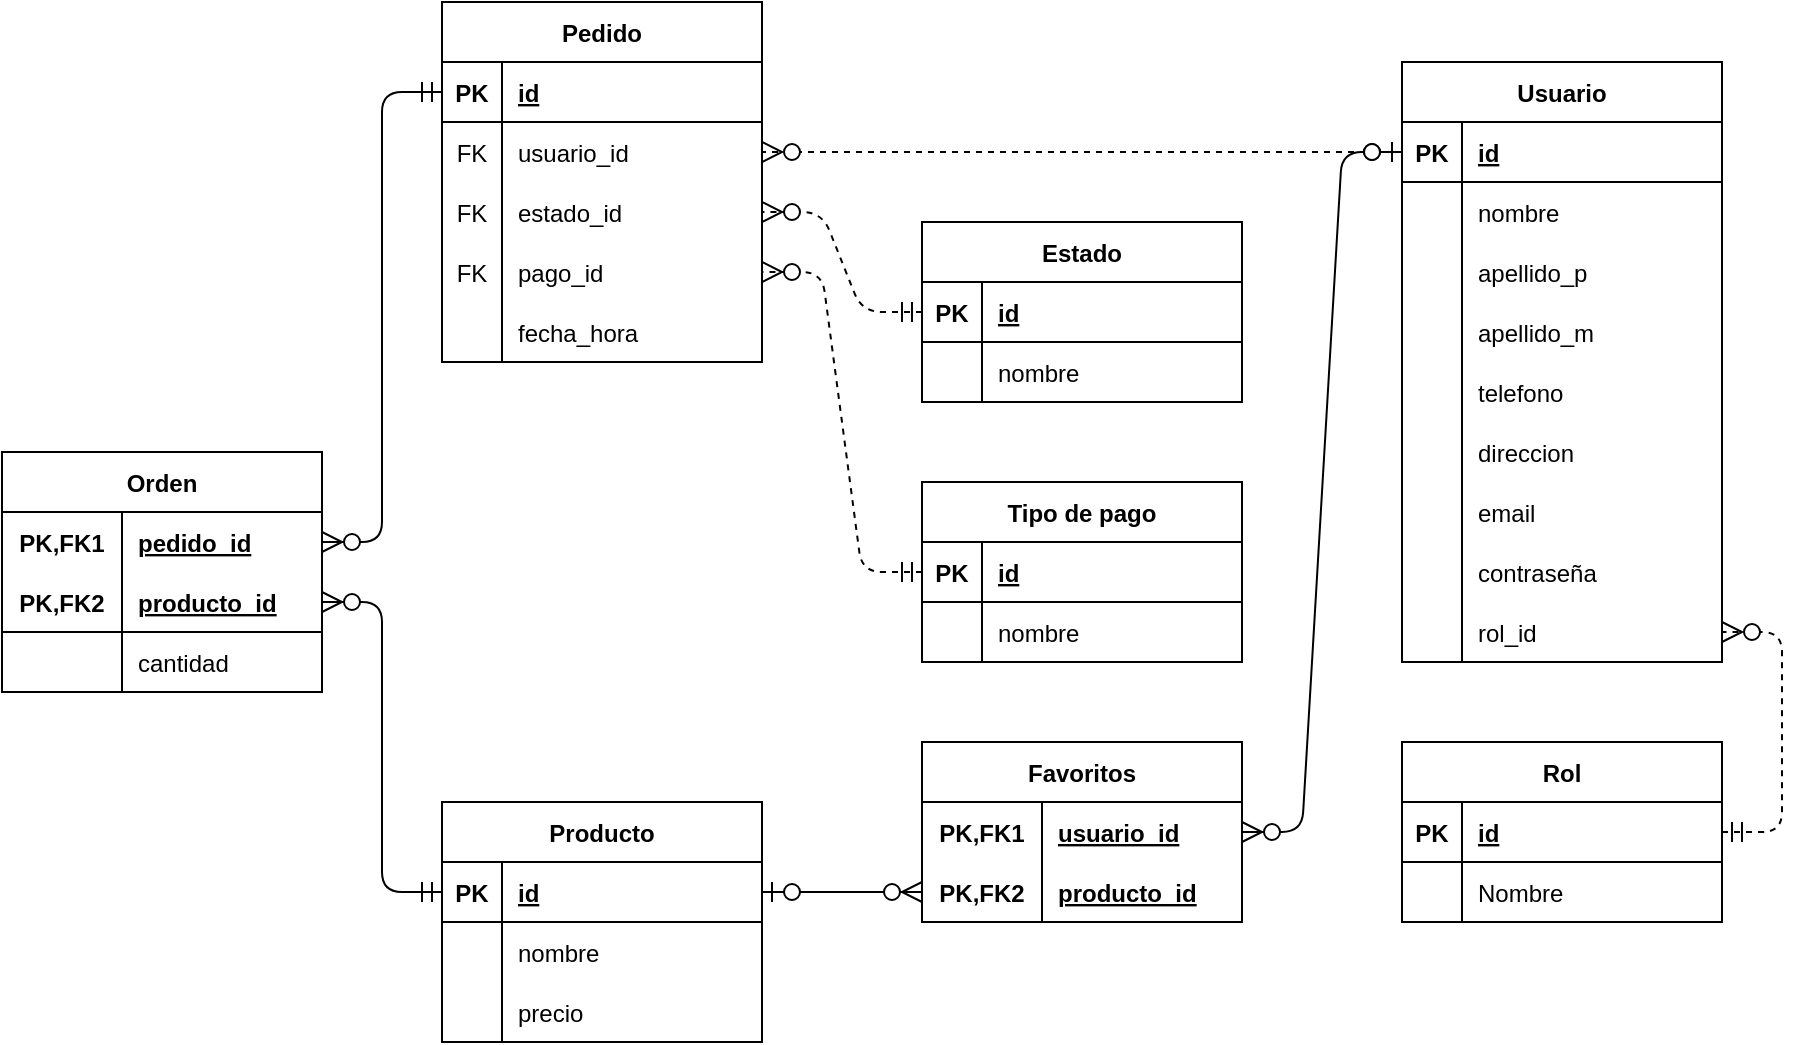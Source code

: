 <mxfile version="13.7.3" type="device"><diagram id="R2lEEEUBdFMjLlhIrx00" name="Page-1"><mxGraphModel dx="1673" dy="994" grid="1" gridSize="10" guides="1" tooltips="1" connect="1" arrows="1" fold="1" page="1" pageScale="1" pageWidth="1100" pageHeight="850" math="0" shadow="0" extFonts="Permanent Marker^https://fonts.googleapis.com/css?family=Permanent+Marker"><root><mxCell id="0"/><mxCell id="1" parent="0"/><mxCell id="sOimiT2xEc9V-aNdozEF-19" value="" style="edgeStyle=entityRelationEdgeStyle;fontSize=12;html=1;endArrow=ERzeroToMany;startArrow=ERmandOne;endSize=8;startSize=8;dashed=1;" parent="1" source="sOimiT2xEc9V-aNdozEF-2" target="wu9urxtA0dH0FqlEyDTV-5" edge="1"><mxGeometry width="100" height="100" relative="1" as="geometry"><mxPoint x="630" y="350" as="sourcePoint"/><mxPoint x="700" y="350" as="targetPoint"/></mxGeometry></mxCell><mxCell id="sOimiT2xEc9V-aNdozEF-20" value="" style="edgeStyle=entityRelationEdgeStyle;fontSize=12;html=1;endArrow=ERzeroToMany;startArrow=ERmandOne;endSize=8;startSize=8;" parent="1" source="wu9urxtA0dH0FqlEyDTV-2" target="wu9urxtA0dH0FqlEyDTV-111" edge="1"><mxGeometry width="100" height="100" relative="1" as="geometry"><mxPoint x="580" y="450" as="sourcePoint"/><mxPoint x="680" y="350" as="targetPoint"/></mxGeometry></mxCell><mxCell id="sOimiT2xEc9V-aNdozEF-31" value="" style="edgeStyle=entityRelationEdgeStyle;fontSize=12;html=1;endArrow=ERzeroToMany;startArrow=ERzeroToOne;dashed=1;endSize=8;startSize=8;" parent="1" source="wu9urxtA0dH0FqlEyDTV-18" target="wu9urxtA0dH0FqlEyDTV-14" edge="1"><mxGeometry width="100" height="100" relative="1" as="geometry"><mxPoint x="690" y="250" as="sourcePoint"/><mxPoint x="790" y="150" as="targetPoint"/></mxGeometry></mxCell><mxCell id="LLTQSqofsQStulYbGxhH-11" value="" style="edgeStyle=entityRelationEdgeStyle;fontSize=12;html=1;endArrow=ERzeroToMany;startArrow=ERmandOne;endSize=8;startSize=8;dashed=1;" parent="1" source="LLTQSqofsQStulYbGxhH-2" target="LLTQSqofsQStulYbGxhH-8" edge="1"><mxGeometry width="100" height="100" relative="1" as="geometry"><mxPoint x="750" y="345" as="sourcePoint"/><mxPoint x="670" y="155" as="targetPoint"/></mxGeometry></mxCell><mxCell id="V0t_al17l6GiuM7jV7q7-14" value="" style="edgeStyle=entityRelationEdgeStyle;fontSize=12;html=1;endArrow=ERzeroToMany;startArrow=ERzeroToOne;endSize=8;startSize=8;" parent="1" source="wu9urxtA0dH0FqlEyDTV-37" target="V0t_al17l6GiuM7jV7q7-5" edge="1"><mxGeometry width="100" height="100" relative="1" as="geometry"><mxPoint x="530" y="420" as="sourcePoint"/><mxPoint x="630" y="320" as="targetPoint"/></mxGeometry></mxCell><mxCell id="V0t_al17l6GiuM7jV7q7-15" value="" style="edgeStyle=entityRelationEdgeStyle;fontSize=12;html=1;endArrow=ERzeroToMany;startArrow=ERzeroToOne;endSize=8;startSize=8;" parent="1" source="wu9urxtA0dH0FqlEyDTV-18" target="V0t_al17l6GiuM7jV7q7-2" edge="1"><mxGeometry width="100" height="100" relative="1" as="geometry"><mxPoint x="430" y="285" as="sourcePoint"/><mxPoint x="510" y="595" as="targetPoint"/></mxGeometry></mxCell><mxCell id="r3nN32-kfPLzg5tNHQsk-14" value="" style="edgeStyle=entityRelationEdgeStyle;fontSize=12;html=1;endArrow=ERzeroToMany;startArrow=ERmandOne;endSize=8;startSize=8;dashed=1;" edge="1" parent="1" source="r3nN32-kfPLzg5tNHQsk-2" target="sOimiT2xEc9V-aNdozEF-25"><mxGeometry width="100" height="100" relative="1" as="geometry"><mxPoint x="1130" y="320" as="sourcePoint"/><mxPoint x="1130" y="160" as="targetPoint"/></mxGeometry></mxCell><mxCell id="r3nN32-kfPLzg5tNHQsk-15" value="" style="edgeStyle=entityRelationEdgeStyle;fontSize=12;html=1;endArrow=ERzeroToMany;startArrow=ERmandOne;endSize=8;startSize=8;" edge="1" parent="1" source="wu9urxtA0dH0FqlEyDTV-37" target="wu9urxtA0dH0FqlEyDTV-114"><mxGeometry width="100" height="100" relative="1" as="geometry"><mxPoint x="110" y="470" as="sourcePoint"/><mxPoint x="50" y="695" as="targetPoint"/></mxGeometry></mxCell><mxCell id="wu9urxtA0dH0FqlEyDTV-17" value="Usuario" style="shape=table;startSize=30;container=1;collapsible=1;childLayout=tableLayout;fixedRows=1;rowLines=0;fontStyle=1;align=center;resizeLast=1;" parent="1" vertex="1"><mxGeometry x="740" y="70" width="160" height="300" as="geometry"/></mxCell><mxCell id="wu9urxtA0dH0FqlEyDTV-18" value="" style="shape=partialRectangle;collapsible=0;dropTarget=0;pointerEvents=0;fillColor=none;top=0;left=0;bottom=1;right=0;points=[[0,0.5],[1,0.5]];portConstraint=eastwest;" parent="wu9urxtA0dH0FqlEyDTV-17" vertex="1"><mxGeometry y="30" width="160" height="30" as="geometry"/></mxCell><mxCell id="wu9urxtA0dH0FqlEyDTV-19" value="PK" style="shape=partialRectangle;connectable=0;fillColor=none;top=0;left=0;bottom=0;right=0;fontStyle=1;overflow=hidden;" parent="wu9urxtA0dH0FqlEyDTV-18" vertex="1"><mxGeometry width="30" height="30" as="geometry"/></mxCell><mxCell id="wu9urxtA0dH0FqlEyDTV-20" value="id" style="shape=partialRectangle;connectable=0;fillColor=none;top=0;left=0;bottom=0;right=0;align=left;spacingLeft=6;fontStyle=5;overflow=hidden;" parent="wu9urxtA0dH0FqlEyDTV-18" vertex="1"><mxGeometry x="30" width="130" height="30" as="geometry"/></mxCell><mxCell id="wu9urxtA0dH0FqlEyDTV-21" value="" style="shape=partialRectangle;collapsible=0;dropTarget=0;pointerEvents=0;fillColor=none;top=0;left=0;bottom=0;right=0;points=[[0,0.5],[1,0.5]];portConstraint=eastwest;" parent="wu9urxtA0dH0FqlEyDTV-17" vertex="1"><mxGeometry y="60" width="160" height="30" as="geometry"/></mxCell><mxCell id="wu9urxtA0dH0FqlEyDTV-22" value="" style="shape=partialRectangle;connectable=0;fillColor=none;top=0;left=0;bottom=0;right=0;editable=1;overflow=hidden;" parent="wu9urxtA0dH0FqlEyDTV-21" vertex="1"><mxGeometry width="30" height="30" as="geometry"/></mxCell><mxCell id="wu9urxtA0dH0FqlEyDTV-23" value="nombre" style="shape=partialRectangle;connectable=0;fillColor=none;top=0;left=0;bottom=0;right=0;align=left;spacingLeft=6;overflow=hidden;" parent="wu9urxtA0dH0FqlEyDTV-21" vertex="1"><mxGeometry x="30" width="130" height="30" as="geometry"/></mxCell><mxCell id="wu9urxtA0dH0FqlEyDTV-24" value="" style="shape=partialRectangle;collapsible=0;dropTarget=0;pointerEvents=0;fillColor=none;top=0;left=0;bottom=0;right=0;points=[[0,0.5],[1,0.5]];portConstraint=eastwest;" parent="wu9urxtA0dH0FqlEyDTV-17" vertex="1"><mxGeometry y="90" width="160" height="30" as="geometry"/></mxCell><mxCell id="wu9urxtA0dH0FqlEyDTV-25" value="" style="shape=partialRectangle;connectable=0;fillColor=none;top=0;left=0;bottom=0;right=0;editable=1;overflow=hidden;" parent="wu9urxtA0dH0FqlEyDTV-24" vertex="1"><mxGeometry width="30" height="30" as="geometry"/></mxCell><mxCell id="wu9urxtA0dH0FqlEyDTV-26" value="apellido_p" style="shape=partialRectangle;connectable=0;fillColor=none;top=0;left=0;bottom=0;right=0;align=left;spacingLeft=6;overflow=hidden;" parent="wu9urxtA0dH0FqlEyDTV-24" vertex="1"><mxGeometry x="30" width="130" height="30" as="geometry"/></mxCell><mxCell id="wu9urxtA0dH0FqlEyDTV-27" value="" style="shape=partialRectangle;collapsible=0;dropTarget=0;pointerEvents=0;fillColor=none;top=0;left=0;bottom=0;right=0;points=[[0,0.5],[1,0.5]];portConstraint=eastwest;" parent="wu9urxtA0dH0FqlEyDTV-17" vertex="1"><mxGeometry y="120" width="160" height="30" as="geometry"/></mxCell><mxCell id="wu9urxtA0dH0FqlEyDTV-28" value="" style="shape=partialRectangle;connectable=0;fillColor=none;top=0;left=0;bottom=0;right=0;editable=1;overflow=hidden;" parent="wu9urxtA0dH0FqlEyDTV-27" vertex="1"><mxGeometry width="30" height="30" as="geometry"/></mxCell><mxCell id="wu9urxtA0dH0FqlEyDTV-29" value="apellido_m" style="shape=partialRectangle;connectable=0;fillColor=none;top=0;left=0;bottom=0;right=0;align=left;spacingLeft=6;overflow=hidden;" parent="wu9urxtA0dH0FqlEyDTV-27" vertex="1"><mxGeometry x="30" width="130" height="30" as="geometry"/></mxCell><mxCell id="wu9urxtA0dH0FqlEyDTV-30" value="" style="shape=partialRectangle;collapsible=0;dropTarget=0;pointerEvents=0;fillColor=none;top=0;left=0;bottom=0;right=0;points=[[0,0.5],[1,0.5]];portConstraint=eastwest;" parent="wu9urxtA0dH0FqlEyDTV-17" vertex="1"><mxGeometry y="150" width="160" height="30" as="geometry"/></mxCell><mxCell id="wu9urxtA0dH0FqlEyDTV-31" value="" style="shape=partialRectangle;connectable=0;fillColor=none;top=0;left=0;bottom=0;right=0;editable=1;overflow=hidden;" parent="wu9urxtA0dH0FqlEyDTV-30" vertex="1"><mxGeometry width="30" height="30" as="geometry"/></mxCell><mxCell id="wu9urxtA0dH0FqlEyDTV-32" value="telefono" style="shape=partialRectangle;connectable=0;fillColor=none;top=0;left=0;bottom=0;right=0;align=left;spacingLeft=6;overflow=hidden;" parent="wu9urxtA0dH0FqlEyDTV-30" vertex="1"><mxGeometry x="30" width="130" height="30" as="geometry"/></mxCell><mxCell id="It9CdFP1rQh9sDW_d9Xz-1" value="" style="shape=partialRectangle;collapsible=0;dropTarget=0;pointerEvents=0;fillColor=none;top=0;left=0;bottom=0;right=0;points=[[0,0.5],[1,0.5]];portConstraint=eastwest;" parent="wu9urxtA0dH0FqlEyDTV-17" vertex="1"><mxGeometry y="180" width="160" height="30" as="geometry"/></mxCell><mxCell id="It9CdFP1rQh9sDW_d9Xz-2" value="" style="shape=partialRectangle;connectable=0;fillColor=none;top=0;left=0;bottom=0;right=0;editable=1;overflow=hidden;" parent="It9CdFP1rQh9sDW_d9Xz-1" vertex="1"><mxGeometry width="30" height="30" as="geometry"/></mxCell><mxCell id="It9CdFP1rQh9sDW_d9Xz-3" value="direccion" style="shape=partialRectangle;connectable=0;fillColor=none;top=0;left=0;bottom=0;right=0;align=left;spacingLeft=6;overflow=hidden;" parent="It9CdFP1rQh9sDW_d9Xz-1" vertex="1"><mxGeometry x="30" width="130" height="30" as="geometry"/></mxCell><mxCell id="sOimiT2xEc9V-aNdozEF-22" value="" style="shape=partialRectangle;collapsible=0;dropTarget=0;pointerEvents=0;fillColor=none;top=0;left=0;bottom=0;right=0;points=[[0,0.5],[1,0.5]];portConstraint=eastwest;" parent="wu9urxtA0dH0FqlEyDTV-17" vertex="1"><mxGeometry y="210" width="160" height="30" as="geometry"/></mxCell><mxCell id="sOimiT2xEc9V-aNdozEF-23" value="" style="shape=partialRectangle;connectable=0;fillColor=none;top=0;left=0;bottom=0;right=0;editable=1;overflow=hidden;" parent="sOimiT2xEc9V-aNdozEF-22" vertex="1"><mxGeometry width="30" height="30" as="geometry"/></mxCell><mxCell id="sOimiT2xEc9V-aNdozEF-24" value="email" style="shape=partialRectangle;connectable=0;fillColor=none;top=0;left=0;bottom=0;right=0;align=left;spacingLeft=6;overflow=hidden;" parent="sOimiT2xEc9V-aNdozEF-22" vertex="1"><mxGeometry x="30" width="130" height="30" as="geometry"/></mxCell><mxCell id="wu9urxtA0dH0FqlEyDTV-33" value="" style="shape=partialRectangle;collapsible=0;dropTarget=0;pointerEvents=0;fillColor=none;top=0;left=0;bottom=0;right=0;points=[[0,0.5],[1,0.5]];portConstraint=eastwest;" parent="wu9urxtA0dH0FqlEyDTV-17" vertex="1"><mxGeometry y="240" width="160" height="30" as="geometry"/></mxCell><mxCell id="wu9urxtA0dH0FqlEyDTV-34" value="" style="shape=partialRectangle;connectable=0;fillColor=none;top=0;left=0;bottom=0;right=0;editable=1;overflow=hidden;" parent="wu9urxtA0dH0FqlEyDTV-33" vertex="1"><mxGeometry width="30" height="30" as="geometry"/></mxCell><mxCell id="wu9urxtA0dH0FqlEyDTV-35" value="contraseña" style="shape=partialRectangle;connectable=0;fillColor=none;top=0;left=0;bottom=0;right=0;align=left;spacingLeft=6;overflow=hidden;" parent="wu9urxtA0dH0FqlEyDTV-33" vertex="1"><mxGeometry x="30" width="130" height="30" as="geometry"/></mxCell><mxCell id="sOimiT2xEc9V-aNdozEF-25" value="" style="shape=partialRectangle;collapsible=0;dropTarget=0;pointerEvents=0;fillColor=none;top=0;left=0;bottom=0;right=0;points=[[0,0.5],[1,0.5]];portConstraint=eastwest;" parent="wu9urxtA0dH0FqlEyDTV-17" vertex="1"><mxGeometry y="270" width="160" height="30" as="geometry"/></mxCell><mxCell id="sOimiT2xEc9V-aNdozEF-26" value="" style="shape=partialRectangle;connectable=0;fillColor=none;top=0;left=0;bottom=0;right=0;editable=1;overflow=hidden;" parent="sOimiT2xEc9V-aNdozEF-25" vertex="1"><mxGeometry width="30" height="30" as="geometry"/></mxCell><mxCell id="sOimiT2xEc9V-aNdozEF-27" value="rol_id" style="shape=partialRectangle;connectable=0;fillColor=none;top=0;left=0;bottom=0;right=0;align=left;spacingLeft=6;overflow=hidden;" parent="sOimiT2xEc9V-aNdozEF-25" vertex="1"><mxGeometry x="30" width="130" height="30" as="geometry"/></mxCell><mxCell id="wu9urxtA0dH0FqlEyDTV-1" value="Pedido" style="shape=table;startSize=30;container=1;collapsible=1;childLayout=tableLayout;fixedRows=1;rowLines=0;fontStyle=1;align=center;resizeLast=1;" parent="1" vertex="1"><mxGeometry x="260" y="40" width="160" height="180" as="geometry"/></mxCell><mxCell id="wu9urxtA0dH0FqlEyDTV-2" value="" style="shape=partialRectangle;collapsible=0;dropTarget=0;pointerEvents=0;fillColor=none;top=0;left=0;bottom=1;right=0;points=[[0,0.5],[1,0.5]];portConstraint=eastwest;" parent="wu9urxtA0dH0FqlEyDTV-1" vertex="1"><mxGeometry y="30" width="160" height="30" as="geometry"/></mxCell><mxCell id="wu9urxtA0dH0FqlEyDTV-3" value="PK" style="shape=partialRectangle;connectable=0;fillColor=none;top=0;left=0;bottom=0;right=0;fontStyle=1;overflow=hidden;" parent="wu9urxtA0dH0FqlEyDTV-2" vertex="1"><mxGeometry width="30" height="30" as="geometry"/></mxCell><mxCell id="wu9urxtA0dH0FqlEyDTV-4" value="id" style="shape=partialRectangle;connectable=0;fillColor=none;top=0;left=0;bottom=0;right=0;align=left;spacingLeft=6;fontStyle=5;overflow=hidden;" parent="wu9urxtA0dH0FqlEyDTV-2" vertex="1"><mxGeometry x="30" width="130" height="30" as="geometry"/></mxCell><mxCell id="wu9urxtA0dH0FqlEyDTV-14" value="" style="shape=partialRectangle;collapsible=0;dropTarget=0;pointerEvents=0;fillColor=none;top=0;left=0;bottom=0;right=0;points=[[0,0.5],[1,0.5]];portConstraint=eastwest;" parent="wu9urxtA0dH0FqlEyDTV-1" vertex="1"><mxGeometry y="60" width="160" height="30" as="geometry"/></mxCell><mxCell id="wu9urxtA0dH0FqlEyDTV-15" value="FK" style="shape=partialRectangle;connectable=0;fillColor=none;top=0;left=0;bottom=0;right=0;editable=1;overflow=hidden;" parent="wu9urxtA0dH0FqlEyDTV-14" vertex="1"><mxGeometry width="30" height="30" as="geometry"/></mxCell><mxCell id="wu9urxtA0dH0FqlEyDTV-16" value="usuario_id" style="shape=partialRectangle;connectable=0;fillColor=none;top=0;left=0;bottom=0;right=0;align=left;spacingLeft=6;overflow=hidden;" parent="wu9urxtA0dH0FqlEyDTV-14" vertex="1"><mxGeometry x="30" width="130" height="30" as="geometry"/></mxCell><mxCell id="wu9urxtA0dH0FqlEyDTV-5" value="" style="shape=partialRectangle;collapsible=0;dropTarget=0;pointerEvents=0;fillColor=none;top=0;left=0;bottom=0;right=0;points=[[0,0.5],[1,0.5]];portConstraint=eastwest;" parent="wu9urxtA0dH0FqlEyDTV-1" vertex="1"><mxGeometry y="90" width="160" height="30" as="geometry"/></mxCell><mxCell id="wu9urxtA0dH0FqlEyDTV-6" value="FK" style="shape=partialRectangle;connectable=0;fillColor=none;top=0;left=0;bottom=0;right=0;editable=1;overflow=hidden;" parent="wu9urxtA0dH0FqlEyDTV-5" vertex="1"><mxGeometry width="30" height="30" as="geometry"/></mxCell><mxCell id="wu9urxtA0dH0FqlEyDTV-7" value="estado_id" style="shape=partialRectangle;connectable=0;fillColor=none;top=0;left=0;bottom=0;right=0;align=left;spacingLeft=6;overflow=hidden;" parent="wu9urxtA0dH0FqlEyDTV-5" vertex="1"><mxGeometry x="30" width="130" height="30" as="geometry"/></mxCell><mxCell id="LLTQSqofsQStulYbGxhH-8" value="" style="shape=partialRectangle;collapsible=0;dropTarget=0;pointerEvents=0;fillColor=none;top=0;left=0;bottom=0;right=0;points=[[0,0.5],[1,0.5]];portConstraint=eastwest;" parent="wu9urxtA0dH0FqlEyDTV-1" vertex="1"><mxGeometry y="120" width="160" height="30" as="geometry"/></mxCell><mxCell id="LLTQSqofsQStulYbGxhH-9" value="FK" style="shape=partialRectangle;connectable=0;fillColor=none;top=0;left=0;bottom=0;right=0;editable=1;overflow=hidden;" parent="LLTQSqofsQStulYbGxhH-8" vertex="1"><mxGeometry width="30" height="30" as="geometry"/></mxCell><mxCell id="LLTQSqofsQStulYbGxhH-10" value="pago_id" style="shape=partialRectangle;connectable=0;fillColor=none;top=0;left=0;bottom=0;right=0;align=left;spacingLeft=6;overflow=hidden;" parent="LLTQSqofsQStulYbGxhH-8" vertex="1"><mxGeometry x="30" width="130" height="30" as="geometry"/></mxCell><mxCell id="wu9urxtA0dH0FqlEyDTV-8" value="" style="shape=partialRectangle;collapsible=0;dropTarget=0;pointerEvents=0;fillColor=none;top=0;left=0;bottom=0;right=0;points=[[0,0.5],[1,0.5]];portConstraint=eastwest;" parent="wu9urxtA0dH0FqlEyDTV-1" vertex="1"><mxGeometry y="150" width="160" height="30" as="geometry"/></mxCell><mxCell id="wu9urxtA0dH0FqlEyDTV-9" value="" style="shape=partialRectangle;connectable=0;fillColor=none;top=0;left=0;bottom=0;right=0;editable=1;overflow=hidden;" parent="wu9urxtA0dH0FqlEyDTV-8" vertex="1"><mxGeometry width="30" height="30" as="geometry"/></mxCell><mxCell id="wu9urxtA0dH0FqlEyDTV-10" value="fecha_hora" style="shape=partialRectangle;connectable=0;fillColor=none;top=0;left=0;bottom=0;right=0;align=left;spacingLeft=6;overflow=hidden;" parent="wu9urxtA0dH0FqlEyDTV-8" vertex="1"><mxGeometry x="30" width="130" height="30" as="geometry"/></mxCell><mxCell id="sOimiT2xEc9V-aNdozEF-1" value="Estado" style="shape=table;startSize=30;container=1;collapsible=1;childLayout=tableLayout;fixedRows=1;rowLines=0;fontStyle=1;align=center;resizeLast=1;" parent="1" vertex="1"><mxGeometry x="500" y="150" width="160" height="90" as="geometry"/></mxCell><mxCell id="sOimiT2xEc9V-aNdozEF-2" value="" style="shape=partialRectangle;collapsible=0;dropTarget=0;pointerEvents=0;fillColor=none;top=0;left=0;bottom=1;right=0;points=[[0,0.5],[1,0.5]];portConstraint=eastwest;" parent="sOimiT2xEc9V-aNdozEF-1" vertex="1"><mxGeometry y="30" width="160" height="30" as="geometry"/></mxCell><mxCell id="sOimiT2xEc9V-aNdozEF-3" value="PK" style="shape=partialRectangle;connectable=0;fillColor=none;top=0;left=0;bottom=0;right=0;fontStyle=1;overflow=hidden;" parent="sOimiT2xEc9V-aNdozEF-2" vertex="1"><mxGeometry width="30" height="30" as="geometry"/></mxCell><mxCell id="sOimiT2xEc9V-aNdozEF-4" value="id" style="shape=partialRectangle;connectable=0;fillColor=none;top=0;left=0;bottom=0;right=0;align=left;spacingLeft=6;fontStyle=5;overflow=hidden;" parent="sOimiT2xEc9V-aNdozEF-2" vertex="1"><mxGeometry x="30" width="130" height="30" as="geometry"/></mxCell><mxCell id="sOimiT2xEc9V-aNdozEF-5" value="" style="shape=partialRectangle;collapsible=0;dropTarget=0;pointerEvents=0;fillColor=none;top=0;left=0;bottom=0;right=0;points=[[0,0.5],[1,0.5]];portConstraint=eastwest;" parent="sOimiT2xEc9V-aNdozEF-1" vertex="1"><mxGeometry y="60" width="160" height="30" as="geometry"/></mxCell><mxCell id="sOimiT2xEc9V-aNdozEF-6" value="" style="shape=partialRectangle;connectable=0;fillColor=none;top=0;left=0;bottom=0;right=0;editable=1;overflow=hidden;" parent="sOimiT2xEc9V-aNdozEF-5" vertex="1"><mxGeometry width="30" height="30" as="geometry"/></mxCell><mxCell id="sOimiT2xEc9V-aNdozEF-7" value="nombre" style="shape=partialRectangle;connectable=0;fillColor=none;top=0;left=0;bottom=0;right=0;align=left;spacingLeft=6;overflow=hidden;" parent="sOimiT2xEc9V-aNdozEF-5" vertex="1"><mxGeometry x="30" width="130" height="30" as="geometry"/></mxCell><mxCell id="LLTQSqofsQStulYbGxhH-1" value="Tipo de pago" style="shape=table;startSize=30;container=1;collapsible=1;childLayout=tableLayout;fixedRows=1;rowLines=0;fontStyle=1;align=center;resizeLast=1;" parent="1" vertex="1"><mxGeometry x="500" y="280" width="160" height="90" as="geometry"/></mxCell><mxCell id="LLTQSqofsQStulYbGxhH-2" value="" style="shape=partialRectangle;collapsible=0;dropTarget=0;pointerEvents=0;fillColor=none;top=0;left=0;bottom=1;right=0;points=[[0,0.5],[1,0.5]];portConstraint=eastwest;" parent="LLTQSqofsQStulYbGxhH-1" vertex="1"><mxGeometry y="30" width="160" height="30" as="geometry"/></mxCell><mxCell id="LLTQSqofsQStulYbGxhH-3" value="PK" style="shape=partialRectangle;connectable=0;fillColor=none;top=0;left=0;bottom=0;right=0;fontStyle=1;overflow=hidden;" parent="LLTQSqofsQStulYbGxhH-2" vertex="1"><mxGeometry width="30" height="30" as="geometry"/></mxCell><mxCell id="LLTQSqofsQStulYbGxhH-4" value="id" style="shape=partialRectangle;connectable=0;fillColor=none;top=0;left=0;bottom=0;right=0;align=left;spacingLeft=6;fontStyle=5;overflow=hidden;" parent="LLTQSqofsQStulYbGxhH-2" vertex="1"><mxGeometry x="30" width="130" height="30" as="geometry"/></mxCell><mxCell id="LLTQSqofsQStulYbGxhH-5" value="" style="shape=partialRectangle;collapsible=0;dropTarget=0;pointerEvents=0;fillColor=none;top=0;left=0;bottom=0;right=0;points=[[0,0.5],[1,0.5]];portConstraint=eastwest;" parent="LLTQSqofsQStulYbGxhH-1" vertex="1"><mxGeometry y="60" width="160" height="30" as="geometry"/></mxCell><mxCell id="LLTQSqofsQStulYbGxhH-6" value="" style="shape=partialRectangle;connectable=0;fillColor=none;top=0;left=0;bottom=0;right=0;editable=1;overflow=hidden;" parent="LLTQSqofsQStulYbGxhH-5" vertex="1"><mxGeometry width="30" height="30" as="geometry"/></mxCell><mxCell id="LLTQSqofsQStulYbGxhH-7" value="nombre" style="shape=partialRectangle;connectable=0;fillColor=none;top=0;left=0;bottom=0;right=0;align=left;spacingLeft=6;overflow=hidden;" parent="LLTQSqofsQStulYbGxhH-5" vertex="1"><mxGeometry x="30" width="130" height="30" as="geometry"/></mxCell><mxCell id="r3nN32-kfPLzg5tNHQsk-1" value="Rol" style="shape=table;startSize=30;container=1;collapsible=1;childLayout=tableLayout;fixedRows=1;rowLines=0;fontStyle=1;align=center;resizeLast=1;" vertex="1" parent="1"><mxGeometry x="740" y="410" width="160" height="90" as="geometry"/></mxCell><mxCell id="r3nN32-kfPLzg5tNHQsk-2" value="" style="shape=partialRectangle;collapsible=0;dropTarget=0;pointerEvents=0;fillColor=none;top=0;left=0;bottom=1;right=0;points=[[0,0.5],[1,0.5]];portConstraint=eastwest;" vertex="1" parent="r3nN32-kfPLzg5tNHQsk-1"><mxGeometry y="30" width="160" height="30" as="geometry"/></mxCell><mxCell id="r3nN32-kfPLzg5tNHQsk-3" value="PK" style="shape=partialRectangle;connectable=0;fillColor=none;top=0;left=0;bottom=0;right=0;fontStyle=1;overflow=hidden;" vertex="1" parent="r3nN32-kfPLzg5tNHQsk-2"><mxGeometry width="30" height="30" as="geometry"/></mxCell><mxCell id="r3nN32-kfPLzg5tNHQsk-4" value="id" style="shape=partialRectangle;connectable=0;fillColor=none;top=0;left=0;bottom=0;right=0;align=left;spacingLeft=6;fontStyle=5;overflow=hidden;" vertex="1" parent="r3nN32-kfPLzg5tNHQsk-2"><mxGeometry x="30" width="130" height="30" as="geometry"/></mxCell><mxCell id="r3nN32-kfPLzg5tNHQsk-5" value="" style="shape=partialRectangle;collapsible=0;dropTarget=0;pointerEvents=0;fillColor=none;top=0;left=0;bottom=0;right=0;points=[[0,0.5],[1,0.5]];portConstraint=eastwest;" vertex="1" parent="r3nN32-kfPLzg5tNHQsk-1"><mxGeometry y="60" width="160" height="30" as="geometry"/></mxCell><mxCell id="r3nN32-kfPLzg5tNHQsk-6" value="" style="shape=partialRectangle;connectable=0;fillColor=none;top=0;left=0;bottom=0;right=0;editable=1;overflow=hidden;" vertex="1" parent="r3nN32-kfPLzg5tNHQsk-5"><mxGeometry width="30" height="30" as="geometry"/></mxCell><mxCell id="r3nN32-kfPLzg5tNHQsk-7" value="Nombre" style="shape=partialRectangle;connectable=0;fillColor=none;top=0;left=0;bottom=0;right=0;align=left;spacingLeft=6;overflow=hidden;" vertex="1" parent="r3nN32-kfPLzg5tNHQsk-5"><mxGeometry x="30" width="130" height="30" as="geometry"/></mxCell><mxCell id="V0t_al17l6GiuM7jV7q7-1" value="Favoritos" style="shape=table;startSize=30;container=1;collapsible=1;childLayout=tableLayout;fixedRows=1;rowLines=0;fontStyle=1;align=center;resizeLast=1;" parent="1" vertex="1"><mxGeometry x="500" y="410" width="160" height="90" as="geometry"/></mxCell><mxCell id="V0t_al17l6GiuM7jV7q7-2" value="" style="shape=partialRectangle;collapsible=0;dropTarget=0;pointerEvents=0;fillColor=none;top=0;left=0;bottom=0;right=0;points=[[0,0.5],[1,0.5]];portConstraint=eastwest;" parent="V0t_al17l6GiuM7jV7q7-1" vertex="1"><mxGeometry y="30" width="160" height="30" as="geometry"/></mxCell><mxCell id="V0t_al17l6GiuM7jV7q7-3" value="PK,FK1" style="shape=partialRectangle;connectable=0;fillColor=none;top=0;left=0;bottom=0;right=0;fontStyle=1;overflow=hidden;" parent="V0t_al17l6GiuM7jV7q7-2" vertex="1"><mxGeometry width="60" height="30" as="geometry"/></mxCell><mxCell id="V0t_al17l6GiuM7jV7q7-4" value="usuario_id" style="shape=partialRectangle;connectable=0;fillColor=none;top=0;left=0;bottom=0;right=0;align=left;spacingLeft=6;fontStyle=5;overflow=hidden;" parent="V0t_al17l6GiuM7jV7q7-2" vertex="1"><mxGeometry x="60" width="100" height="30" as="geometry"/></mxCell><mxCell id="V0t_al17l6GiuM7jV7q7-5" value="" style="shape=partialRectangle;collapsible=0;dropTarget=0;pointerEvents=0;fillColor=none;top=0;left=0;bottom=1;right=0;points=[[0,0.5],[1,0.5]];portConstraint=eastwest;" parent="V0t_al17l6GiuM7jV7q7-1" vertex="1"><mxGeometry y="60" width="160" height="30" as="geometry"/></mxCell><mxCell id="V0t_al17l6GiuM7jV7q7-6" value="PK,FK2" style="shape=partialRectangle;connectable=0;fillColor=none;top=0;left=0;bottom=0;right=0;fontStyle=1;overflow=hidden;" parent="V0t_al17l6GiuM7jV7q7-5" vertex="1"><mxGeometry width="60" height="30" as="geometry"/></mxCell><mxCell id="V0t_al17l6GiuM7jV7q7-7" value="producto_id" style="shape=partialRectangle;connectable=0;fillColor=none;top=0;left=0;bottom=0;right=0;align=left;spacingLeft=6;fontStyle=5;overflow=hidden;" parent="V0t_al17l6GiuM7jV7q7-5" vertex="1"><mxGeometry x="60" width="100" height="30" as="geometry"/></mxCell><mxCell id="wu9urxtA0dH0FqlEyDTV-36" value="Producto" style="shape=table;startSize=30;container=1;collapsible=1;childLayout=tableLayout;fixedRows=1;rowLines=0;fontStyle=1;align=center;resizeLast=1;" parent="1" vertex="1"><mxGeometry x="260" y="440" width="160" height="120" as="geometry"/></mxCell><mxCell id="wu9urxtA0dH0FqlEyDTV-37" value="" style="shape=partialRectangle;collapsible=0;dropTarget=0;pointerEvents=0;fillColor=none;top=0;left=0;bottom=1;right=0;points=[[0,0.5],[1,0.5]];portConstraint=eastwest;" parent="wu9urxtA0dH0FqlEyDTV-36" vertex="1"><mxGeometry y="30" width="160" height="30" as="geometry"/></mxCell><mxCell id="wu9urxtA0dH0FqlEyDTV-38" value="PK" style="shape=partialRectangle;connectable=0;fillColor=none;top=0;left=0;bottom=0;right=0;fontStyle=1;overflow=hidden;" parent="wu9urxtA0dH0FqlEyDTV-37" vertex="1"><mxGeometry width="30" height="30" as="geometry"/></mxCell><mxCell id="wu9urxtA0dH0FqlEyDTV-39" value="id" style="shape=partialRectangle;connectable=0;fillColor=none;top=0;left=0;bottom=0;right=0;align=left;spacingLeft=6;fontStyle=5;overflow=hidden;" parent="wu9urxtA0dH0FqlEyDTV-37" vertex="1"><mxGeometry x="30" width="130" height="30" as="geometry"/></mxCell><mxCell id="wu9urxtA0dH0FqlEyDTV-40" value="" style="shape=partialRectangle;collapsible=0;dropTarget=0;pointerEvents=0;fillColor=none;top=0;left=0;bottom=0;right=0;points=[[0,0.5],[1,0.5]];portConstraint=eastwest;" parent="wu9urxtA0dH0FqlEyDTV-36" vertex="1"><mxGeometry y="60" width="160" height="30" as="geometry"/></mxCell><mxCell id="wu9urxtA0dH0FqlEyDTV-41" value="" style="shape=partialRectangle;connectable=0;fillColor=none;top=0;left=0;bottom=0;right=0;editable=1;overflow=hidden;" parent="wu9urxtA0dH0FqlEyDTV-40" vertex="1"><mxGeometry width="30" height="30" as="geometry"/></mxCell><mxCell id="wu9urxtA0dH0FqlEyDTV-42" value="nombre" style="shape=partialRectangle;connectable=0;fillColor=none;top=0;left=0;bottom=0;right=0;align=left;spacingLeft=6;overflow=hidden;" parent="wu9urxtA0dH0FqlEyDTV-40" vertex="1"><mxGeometry x="30" width="130" height="30" as="geometry"/></mxCell><mxCell id="wu9urxtA0dH0FqlEyDTV-43" value="" style="shape=partialRectangle;collapsible=0;dropTarget=0;pointerEvents=0;fillColor=none;top=0;left=0;bottom=0;right=0;points=[[0,0.5],[1,0.5]];portConstraint=eastwest;" parent="wu9urxtA0dH0FqlEyDTV-36" vertex="1"><mxGeometry y="90" width="160" height="30" as="geometry"/></mxCell><mxCell id="wu9urxtA0dH0FqlEyDTV-44" value="" style="shape=partialRectangle;connectable=0;fillColor=none;top=0;left=0;bottom=0;right=0;editable=1;overflow=hidden;" parent="wu9urxtA0dH0FqlEyDTV-43" vertex="1"><mxGeometry width="30" height="30" as="geometry"/></mxCell><mxCell id="wu9urxtA0dH0FqlEyDTV-45" value="precio" style="shape=partialRectangle;connectable=0;fillColor=none;top=0;left=0;bottom=0;right=0;align=left;spacingLeft=6;overflow=hidden;" parent="wu9urxtA0dH0FqlEyDTV-43" vertex="1"><mxGeometry x="30" width="130" height="30" as="geometry"/></mxCell><mxCell id="wu9urxtA0dH0FqlEyDTV-110" value="Orden" style="shape=table;startSize=30;container=1;collapsible=1;childLayout=tableLayout;fixedRows=1;rowLines=0;fontStyle=1;align=center;resizeLast=1;" parent="1" vertex="1"><mxGeometry x="40" y="265" width="160" height="120" as="geometry"/></mxCell><mxCell id="wu9urxtA0dH0FqlEyDTV-111" value="" style="shape=partialRectangle;collapsible=0;dropTarget=0;pointerEvents=0;fillColor=none;top=0;left=0;bottom=0;right=0;points=[[0,0.5],[1,0.5]];portConstraint=eastwest;" parent="wu9urxtA0dH0FqlEyDTV-110" vertex="1"><mxGeometry y="30" width="160" height="30" as="geometry"/></mxCell><mxCell id="wu9urxtA0dH0FqlEyDTV-112" value="PK,FK1" style="shape=partialRectangle;connectable=0;fillColor=none;top=0;left=0;bottom=0;right=0;fontStyle=1;overflow=hidden;" parent="wu9urxtA0dH0FqlEyDTV-111" vertex="1"><mxGeometry width="60" height="30" as="geometry"/></mxCell><mxCell id="wu9urxtA0dH0FqlEyDTV-113" value="pedido_id" style="shape=partialRectangle;connectable=0;fillColor=none;top=0;left=0;bottom=0;right=0;align=left;spacingLeft=6;fontStyle=5;overflow=hidden;" parent="wu9urxtA0dH0FqlEyDTV-111" vertex="1"><mxGeometry x="60" width="100" height="30" as="geometry"/></mxCell><mxCell id="wu9urxtA0dH0FqlEyDTV-114" value="" style="shape=partialRectangle;collapsible=0;dropTarget=0;pointerEvents=0;fillColor=none;top=0;left=0;bottom=1;right=0;points=[[0,0.5],[1,0.5]];portConstraint=eastwest;" parent="wu9urxtA0dH0FqlEyDTV-110" vertex="1"><mxGeometry y="60" width="160" height="30" as="geometry"/></mxCell><mxCell id="wu9urxtA0dH0FqlEyDTV-115" value="PK,FK2" style="shape=partialRectangle;connectable=0;fillColor=none;top=0;left=0;bottom=0;right=0;fontStyle=1;overflow=hidden;" parent="wu9urxtA0dH0FqlEyDTV-114" vertex="1"><mxGeometry width="60" height="30" as="geometry"/></mxCell><mxCell id="wu9urxtA0dH0FqlEyDTV-116" value="producto_id" style="shape=partialRectangle;connectable=0;fillColor=none;top=0;left=0;bottom=0;right=0;align=left;spacingLeft=6;fontStyle=5;overflow=hidden;" parent="wu9urxtA0dH0FqlEyDTV-114" vertex="1"><mxGeometry x="60" width="100" height="30" as="geometry"/></mxCell><mxCell id="wu9urxtA0dH0FqlEyDTV-117" value="" style="shape=partialRectangle;collapsible=0;dropTarget=0;pointerEvents=0;fillColor=none;top=0;left=0;bottom=0;right=0;points=[[0,0.5],[1,0.5]];portConstraint=eastwest;" parent="wu9urxtA0dH0FqlEyDTV-110" vertex="1"><mxGeometry y="90" width="160" height="30" as="geometry"/></mxCell><mxCell id="wu9urxtA0dH0FqlEyDTV-118" value="" style="shape=partialRectangle;connectable=0;fillColor=none;top=0;left=0;bottom=0;right=0;editable=1;overflow=hidden;" parent="wu9urxtA0dH0FqlEyDTV-117" vertex="1"><mxGeometry width="60" height="30" as="geometry"/></mxCell><mxCell id="wu9urxtA0dH0FqlEyDTV-119" value="cantidad" style="shape=partialRectangle;connectable=0;fillColor=none;top=0;left=0;bottom=0;right=0;align=left;spacingLeft=6;overflow=hidden;" parent="wu9urxtA0dH0FqlEyDTV-117" vertex="1"><mxGeometry x="60" width="100" height="30" as="geometry"/></mxCell></root></mxGraphModel></diagram></mxfile>